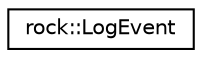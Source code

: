 digraph "类继承关系图"
{
 // LATEX_PDF_SIZE
  edge [fontname="Helvetica",fontsize="10",labelfontname="Helvetica",labelfontsize="10"];
  node [fontname="Helvetica",fontsize="10",shape=record];
  rankdir="LR";
  Node0 [label="rock::LogEvent",height=0.2,width=0.4,color="black", fillcolor="white", style="filled",URL="$classrock_1_1LogEvent.html",tooltip="日志事件"];
}
